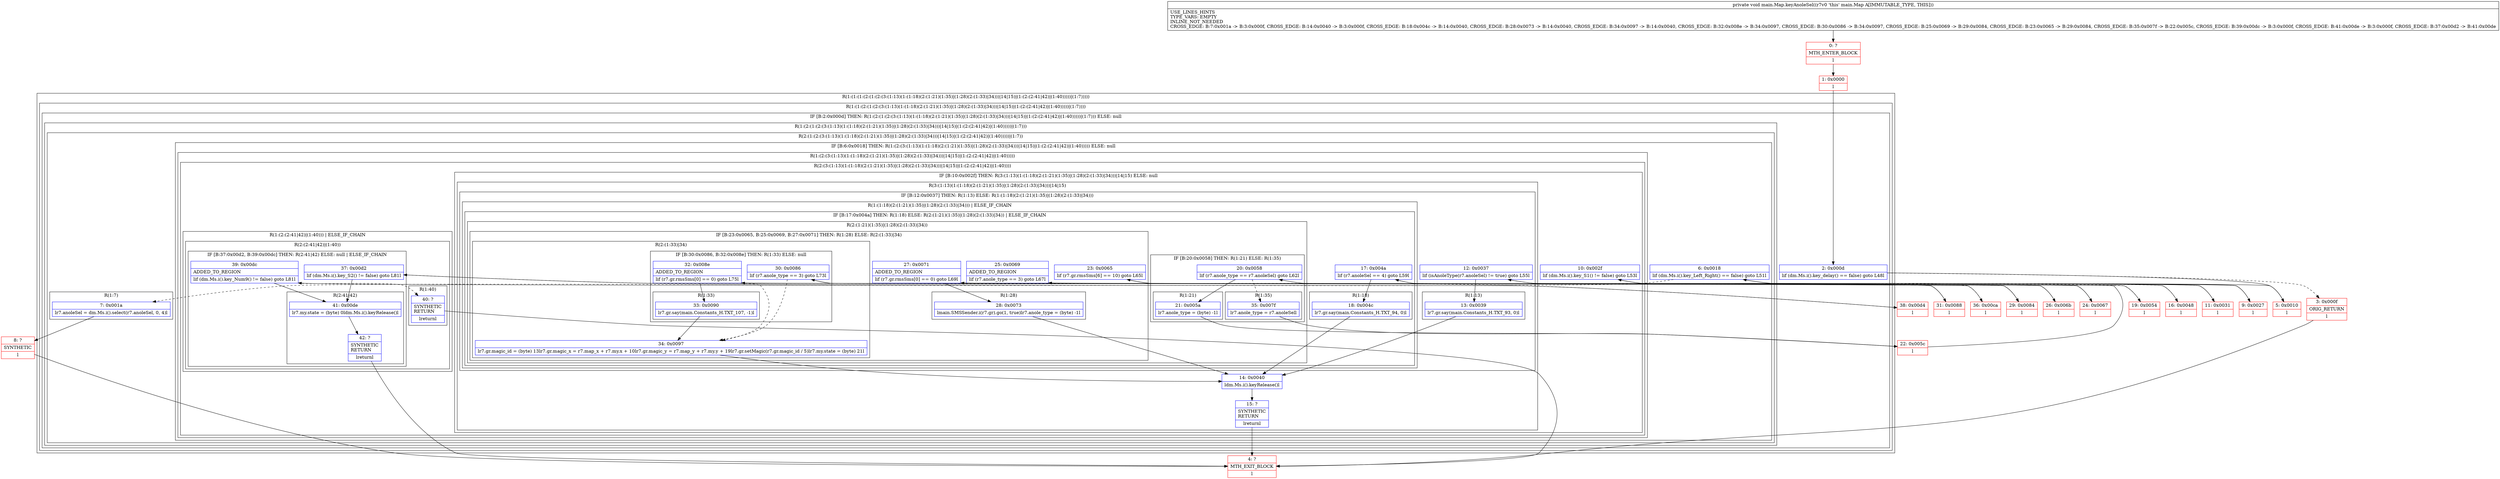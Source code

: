 digraph "CFG formain.Map.keyAnoleSel()V" {
subgraph cluster_Region_408960571 {
label = "R(1:(1:(1:(2:(1:(2:(3:(1:13)(1:(1:18)(2:(1:21)(1:35)|(1:28)(2:(1:33)|34)))|14|15)|(1:(2:(2:41|42)|(1:40)))))|(1:7)))))";
node [shape=record,color=blue];
subgraph cluster_Region_1946784154 {
label = "R(1:(1:(2:(1:(2:(3:(1:13)(1:(1:18)(2:(1:21)(1:35)|(1:28)(2:(1:33)|34)))|14|15)|(1:(2:(2:41|42)|(1:40)))))|(1:7))))";
node [shape=record,color=blue];
subgraph cluster_IfRegion_1940580175 {
label = "IF [B:2:0x000d] THEN: R(1:(2:(1:(2:(3:(1:13)(1:(1:18)(2:(1:21)(1:35)|(1:28)(2:(1:33)|34)))|14|15)|(1:(2:(2:41|42)|(1:40)))))|(1:7))) ELSE: null";
node [shape=record,color=blue];
Node_2 [shape=record,label="{2\:\ 0x000d|lif (dm.Ms.i().key_delay() == false) goto L48l}"];
subgraph cluster_Region_1543262851 {
label = "R(1:(2:(1:(2:(3:(1:13)(1:(1:18)(2:(1:21)(1:35)|(1:28)(2:(1:33)|34)))|14|15)|(1:(2:(2:41|42)|(1:40)))))|(1:7)))";
node [shape=record,color=blue];
subgraph cluster_Region_1123302945 {
label = "R(2:(1:(2:(3:(1:13)(1:(1:18)(2:(1:21)(1:35)|(1:28)(2:(1:33)|34)))|14|15)|(1:(2:(2:41|42)|(1:40)))))|(1:7))";
node [shape=record,color=blue];
subgraph cluster_IfRegion_2051666596 {
label = "IF [B:6:0x0018] THEN: R(1:(2:(3:(1:13)(1:(1:18)(2:(1:21)(1:35)|(1:28)(2:(1:33)|34)))|14|15)|(1:(2:(2:41|42)|(1:40))))) ELSE: null";
node [shape=record,color=blue];
Node_6 [shape=record,label="{6\:\ 0x0018|lif (dm.Ms.i().key_Left_Right() == false) goto L51l}"];
subgraph cluster_Region_1593700925 {
label = "R(1:(2:(3:(1:13)(1:(1:18)(2:(1:21)(1:35)|(1:28)(2:(1:33)|34)))|14|15)|(1:(2:(2:41|42)|(1:40)))))";
node [shape=record,color=blue];
subgraph cluster_Region_1739381547 {
label = "R(2:(3:(1:13)(1:(1:18)(2:(1:21)(1:35)|(1:28)(2:(1:33)|34)))|14|15)|(1:(2:(2:41|42)|(1:40))))";
node [shape=record,color=blue];
subgraph cluster_IfRegion_72017097 {
label = "IF [B:10:0x002f] THEN: R(3:(1:13)(1:(1:18)(2:(1:21)(1:35)|(1:28)(2:(1:33)|34)))|14|15) ELSE: null";
node [shape=record,color=blue];
Node_10 [shape=record,label="{10\:\ 0x002f|lif (dm.Ms.i().key_S1() != false) goto L53l}"];
subgraph cluster_Region_832830006 {
label = "R(3:(1:13)(1:(1:18)(2:(1:21)(1:35)|(1:28)(2:(1:33)|34)))|14|15)";
node [shape=record,color=blue];
subgraph cluster_IfRegion_8296997 {
label = "IF [B:12:0x0037] THEN: R(1:13) ELSE: R(1:(1:18)(2:(1:21)(1:35)|(1:28)(2:(1:33)|34)))";
node [shape=record,color=blue];
Node_12 [shape=record,label="{12\:\ 0x0037|lif (isAnoleType(r7.anoleSel) != true) goto L55l}"];
subgraph cluster_Region_17460354 {
label = "R(1:13)";
node [shape=record,color=blue];
Node_13 [shape=record,label="{13\:\ 0x0039|lr7.gr.say(main.Constants_H.TXT_93, 0)l}"];
}
subgraph cluster_Region_1387637958 {
label = "R(1:(1:18)(2:(1:21)(1:35)|(1:28)(2:(1:33)|34))) | ELSE_IF_CHAIN\l";
node [shape=record,color=blue];
subgraph cluster_IfRegion_2087292652 {
label = "IF [B:17:0x004a] THEN: R(1:18) ELSE: R(2:(1:21)(1:35)|(1:28)(2:(1:33)|34)) | ELSE_IF_CHAIN\l";
node [shape=record,color=blue];
Node_17 [shape=record,label="{17\:\ 0x004a|lif (r7.anoleSel == 4) goto L59l}"];
subgraph cluster_Region_137534710 {
label = "R(1:18)";
node [shape=record,color=blue];
Node_18 [shape=record,label="{18\:\ 0x004c|lr7.gr.say(main.Constants_H.TXT_94, 0)l}"];
}
subgraph cluster_Region_1510907662 {
label = "R(2:(1:21)(1:35)|(1:28)(2:(1:33)|34))";
node [shape=record,color=blue];
subgraph cluster_IfRegion_631425813 {
label = "IF [B:20:0x0058] THEN: R(1:21) ELSE: R(1:35)";
node [shape=record,color=blue];
Node_20 [shape=record,label="{20\:\ 0x0058|lif (r7.anole_type == r7.anoleSel) goto L62l}"];
subgraph cluster_Region_361508771 {
label = "R(1:21)";
node [shape=record,color=blue];
Node_21 [shape=record,label="{21\:\ 0x005a|lr7.anole_type = (byte) \-1l}"];
}
subgraph cluster_Region_155567304 {
label = "R(1:35)";
node [shape=record,color=blue];
Node_35 [shape=record,label="{35\:\ 0x007f|lr7.anole_type = r7.anoleSell}"];
}
}
subgraph cluster_IfRegion_656264193 {
label = "IF [B:23:0x0065, B:25:0x0069, B:27:0x0071] THEN: R(1:28) ELSE: R(2:(1:33)|34)";
node [shape=record,color=blue];
Node_23 [shape=record,label="{23\:\ 0x0065|lif (r7.gr.rmsSms[6] == 10) goto L65l}"];
Node_25 [shape=record,label="{25\:\ 0x0069|ADDED_TO_REGION\l|lif (r7.anole_type == 3) goto L67l}"];
Node_27 [shape=record,label="{27\:\ 0x0071|ADDED_TO_REGION\l|lif (r7.gr.rmsSms[0] == 0) goto L69l}"];
subgraph cluster_Region_341070228 {
label = "R(1:28)";
node [shape=record,color=blue];
Node_28 [shape=record,label="{28\:\ 0x0073|lmain.SMSSender.i(r7.gr).go(1, true)lr7.anole_type = (byte) \-1l}"];
}
subgraph cluster_Region_1615955338 {
label = "R(2:(1:33)|34)";
node [shape=record,color=blue];
subgraph cluster_IfRegion_1200975564 {
label = "IF [B:30:0x0086, B:32:0x008e] THEN: R(1:33) ELSE: null";
node [shape=record,color=blue];
Node_30 [shape=record,label="{30\:\ 0x0086|lif (r7.anole_type == 3) goto L73l}"];
Node_32 [shape=record,label="{32\:\ 0x008e|ADDED_TO_REGION\l|lif (r7.gr.rmsSms[0] == 0) goto L75l}"];
subgraph cluster_Region_237096955 {
label = "R(1:33)";
node [shape=record,color=blue];
Node_33 [shape=record,label="{33\:\ 0x0090|lr7.gr.say(main.Constants_H.TXT_107, \-1)l}"];
}
}
Node_34 [shape=record,label="{34\:\ 0x0097|lr7.gr.magic_id = (byte) 13lr7.gr.magic_x = r7.map_x + r7.my.x + 10lr7.gr.magic_y = r7.map_y + r7.my.y + 19lr7.gr.setMagic(r7.gr.magic_id \/ 5)lr7.my.state = (byte) 21l}"];
}
}
}
}
}
}
Node_14 [shape=record,label="{14\:\ 0x0040|ldm.Ms.i().keyRelease()l}"];
Node_15 [shape=record,label="{15\:\ ?|SYNTHETIC\lRETURN\l|lreturnl}"];
}
}
subgraph cluster_Region_953149274 {
label = "R(1:(2:(2:41|42)|(1:40))) | ELSE_IF_CHAIN\l";
node [shape=record,color=blue];
subgraph cluster_Region_1415464988 {
label = "R(2:(2:41|42)|(1:40))";
node [shape=record,color=blue];
subgraph cluster_IfRegion_953270101 {
label = "IF [B:37:0x00d2, B:39:0x00dc] THEN: R(2:41|42) ELSE: null | ELSE_IF_CHAIN\l";
node [shape=record,color=blue];
Node_37 [shape=record,label="{37\:\ 0x00d2|lif (dm.Ms.i().key_S2() != false) goto L81l}"];
Node_39 [shape=record,label="{39\:\ 0x00dc|ADDED_TO_REGION\l|lif (dm.Ms.i().key_Num9() != false) goto L81l}"];
subgraph cluster_Region_948953507 {
label = "R(2:41|42)";
node [shape=record,color=blue];
Node_41 [shape=record,label="{41\:\ 0x00de|lr7.my.state = (byte) 0ldm.Ms.i().keyRelease()l}"];
Node_42 [shape=record,label="{42\:\ ?|SYNTHETIC\lRETURN\l|lreturnl}"];
}
}
subgraph cluster_Region_2134717663 {
label = "R(1:40)";
node [shape=record,color=blue];
Node_40 [shape=record,label="{40\:\ ?|SYNTHETIC\lRETURN\l|lreturnl}"];
}
}
}
}
}
}
subgraph cluster_Region_1493540236 {
label = "R(1:7)";
node [shape=record,color=blue];
Node_7 [shape=record,label="{7\:\ 0x001a|lr7.anoleSel = dm.Ms.i().select(r7.anoleSel, 0, 4)l}"];
}
}
}
}
}
}
Node_0 [shape=record,color=red,label="{0\:\ ?|MTH_ENTER_BLOCK\l|l}"];
Node_1 [shape=record,color=red,label="{1\:\ 0x0000|l}"];
Node_3 [shape=record,color=red,label="{3\:\ 0x000f|ORIG_RETURN\l|l}"];
Node_4 [shape=record,color=red,label="{4\:\ ?|MTH_EXIT_BLOCK\l|l}"];
Node_5 [shape=record,color=red,label="{5\:\ 0x0010|l}"];
Node_8 [shape=record,color=red,label="{8\:\ ?|SYNTHETIC\l|l}"];
Node_9 [shape=record,color=red,label="{9\:\ 0x0027|l}"];
Node_11 [shape=record,color=red,label="{11\:\ 0x0031|l}"];
Node_16 [shape=record,color=red,label="{16\:\ 0x0048|l}"];
Node_19 [shape=record,color=red,label="{19\:\ 0x0054|l}"];
Node_22 [shape=record,color=red,label="{22\:\ 0x005c|l}"];
Node_24 [shape=record,color=red,label="{24\:\ 0x0067|l}"];
Node_26 [shape=record,color=red,label="{26\:\ 0x006b|l}"];
Node_29 [shape=record,color=red,label="{29\:\ 0x0084|l}"];
Node_31 [shape=record,color=red,label="{31\:\ 0x0088|l}"];
Node_36 [shape=record,color=red,label="{36\:\ 0x00ca|l}"];
Node_38 [shape=record,color=red,label="{38\:\ 0x00d4|l}"];
MethodNode[shape=record,label="{private void main.Map.keyAnoleSel((r7v0 'this' main.Map A[IMMUTABLE_TYPE, THIS]))  | USE_LINES_HINTS\lTYPE_VARS: EMPTY\lINLINE_NOT_NEEDED\lCROSS_EDGE: B:7:0x001a \-\> B:3:0x000f, CROSS_EDGE: B:14:0x0040 \-\> B:3:0x000f, CROSS_EDGE: B:18:0x004c \-\> B:14:0x0040, CROSS_EDGE: B:28:0x0073 \-\> B:14:0x0040, CROSS_EDGE: B:34:0x0097 \-\> B:14:0x0040, CROSS_EDGE: B:32:0x008e \-\> B:34:0x0097, CROSS_EDGE: B:30:0x0086 \-\> B:34:0x0097, CROSS_EDGE: B:25:0x0069 \-\> B:29:0x0084, CROSS_EDGE: B:23:0x0065 \-\> B:29:0x0084, CROSS_EDGE: B:35:0x007f \-\> B:22:0x005c, CROSS_EDGE: B:39:0x00dc \-\> B:3:0x000f, CROSS_EDGE: B:41:0x00de \-\> B:3:0x000f, CROSS_EDGE: B:37:0x00d2 \-\> B:41:0x00de\l}"];
MethodNode -> Node_0;
Node_2 -> Node_3[style=dashed];
Node_2 -> Node_5;
Node_6 -> Node_7[style=dashed];
Node_6 -> Node_9;
Node_10 -> Node_11;
Node_10 -> Node_36[style=dashed];
Node_12 -> Node_13;
Node_12 -> Node_16[style=dashed];
Node_13 -> Node_14;
Node_17 -> Node_18;
Node_17 -> Node_19[style=dashed];
Node_18 -> Node_14;
Node_20 -> Node_21;
Node_20 -> Node_35[style=dashed];
Node_21 -> Node_22;
Node_35 -> Node_22;
Node_23 -> Node_24;
Node_23 -> Node_29[style=dashed];
Node_25 -> Node_26;
Node_25 -> Node_29[style=dashed];
Node_27 -> Node_28;
Node_27 -> Node_29[style=dashed];
Node_28 -> Node_14;
Node_30 -> Node_31;
Node_30 -> Node_34[style=dashed];
Node_32 -> Node_33;
Node_32 -> Node_34[style=dashed];
Node_33 -> Node_34;
Node_34 -> Node_14;
Node_14 -> Node_15;
Node_15 -> Node_4;
Node_37 -> Node_38[style=dashed];
Node_37 -> Node_41;
Node_39 -> Node_41;
Node_39 -> Node_40[style=dashed];
Node_41 -> Node_42;
Node_42 -> Node_4;
Node_40 -> Node_4;
Node_7 -> Node_8;
Node_0 -> Node_1;
Node_1 -> Node_2;
Node_3 -> Node_4;
Node_5 -> Node_6;
Node_8 -> Node_4;
Node_9 -> Node_10;
Node_11 -> Node_12;
Node_16 -> Node_17;
Node_19 -> Node_20;
Node_22 -> Node_23;
Node_24 -> Node_25;
Node_26 -> Node_27;
Node_29 -> Node_30;
Node_31 -> Node_32;
Node_36 -> Node_37;
Node_38 -> Node_39;
}

